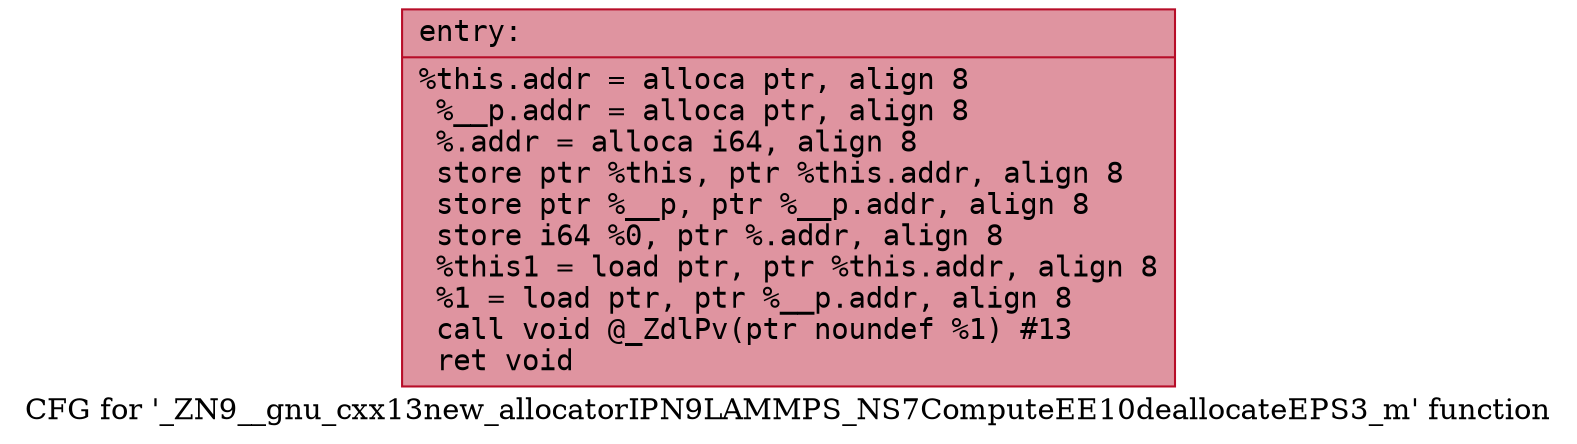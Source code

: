 digraph "CFG for '_ZN9__gnu_cxx13new_allocatorIPN9LAMMPS_NS7ComputeEE10deallocateEPS3_m' function" {
	label="CFG for '_ZN9__gnu_cxx13new_allocatorIPN9LAMMPS_NS7ComputeEE10deallocateEPS3_m' function";

	Node0x561f1647c7e0 [shape=record,color="#b70d28ff", style=filled, fillcolor="#b70d2870" fontname="Courier",label="{entry:\l|  %this.addr = alloca ptr, align 8\l  %__p.addr = alloca ptr, align 8\l  %.addr = alloca i64, align 8\l  store ptr %this, ptr %this.addr, align 8\l  store ptr %__p, ptr %__p.addr, align 8\l  store i64 %0, ptr %.addr, align 8\l  %this1 = load ptr, ptr %this.addr, align 8\l  %1 = load ptr, ptr %__p.addr, align 8\l  call void @_ZdlPv(ptr noundef %1) #13\l  ret void\l}"];
}
